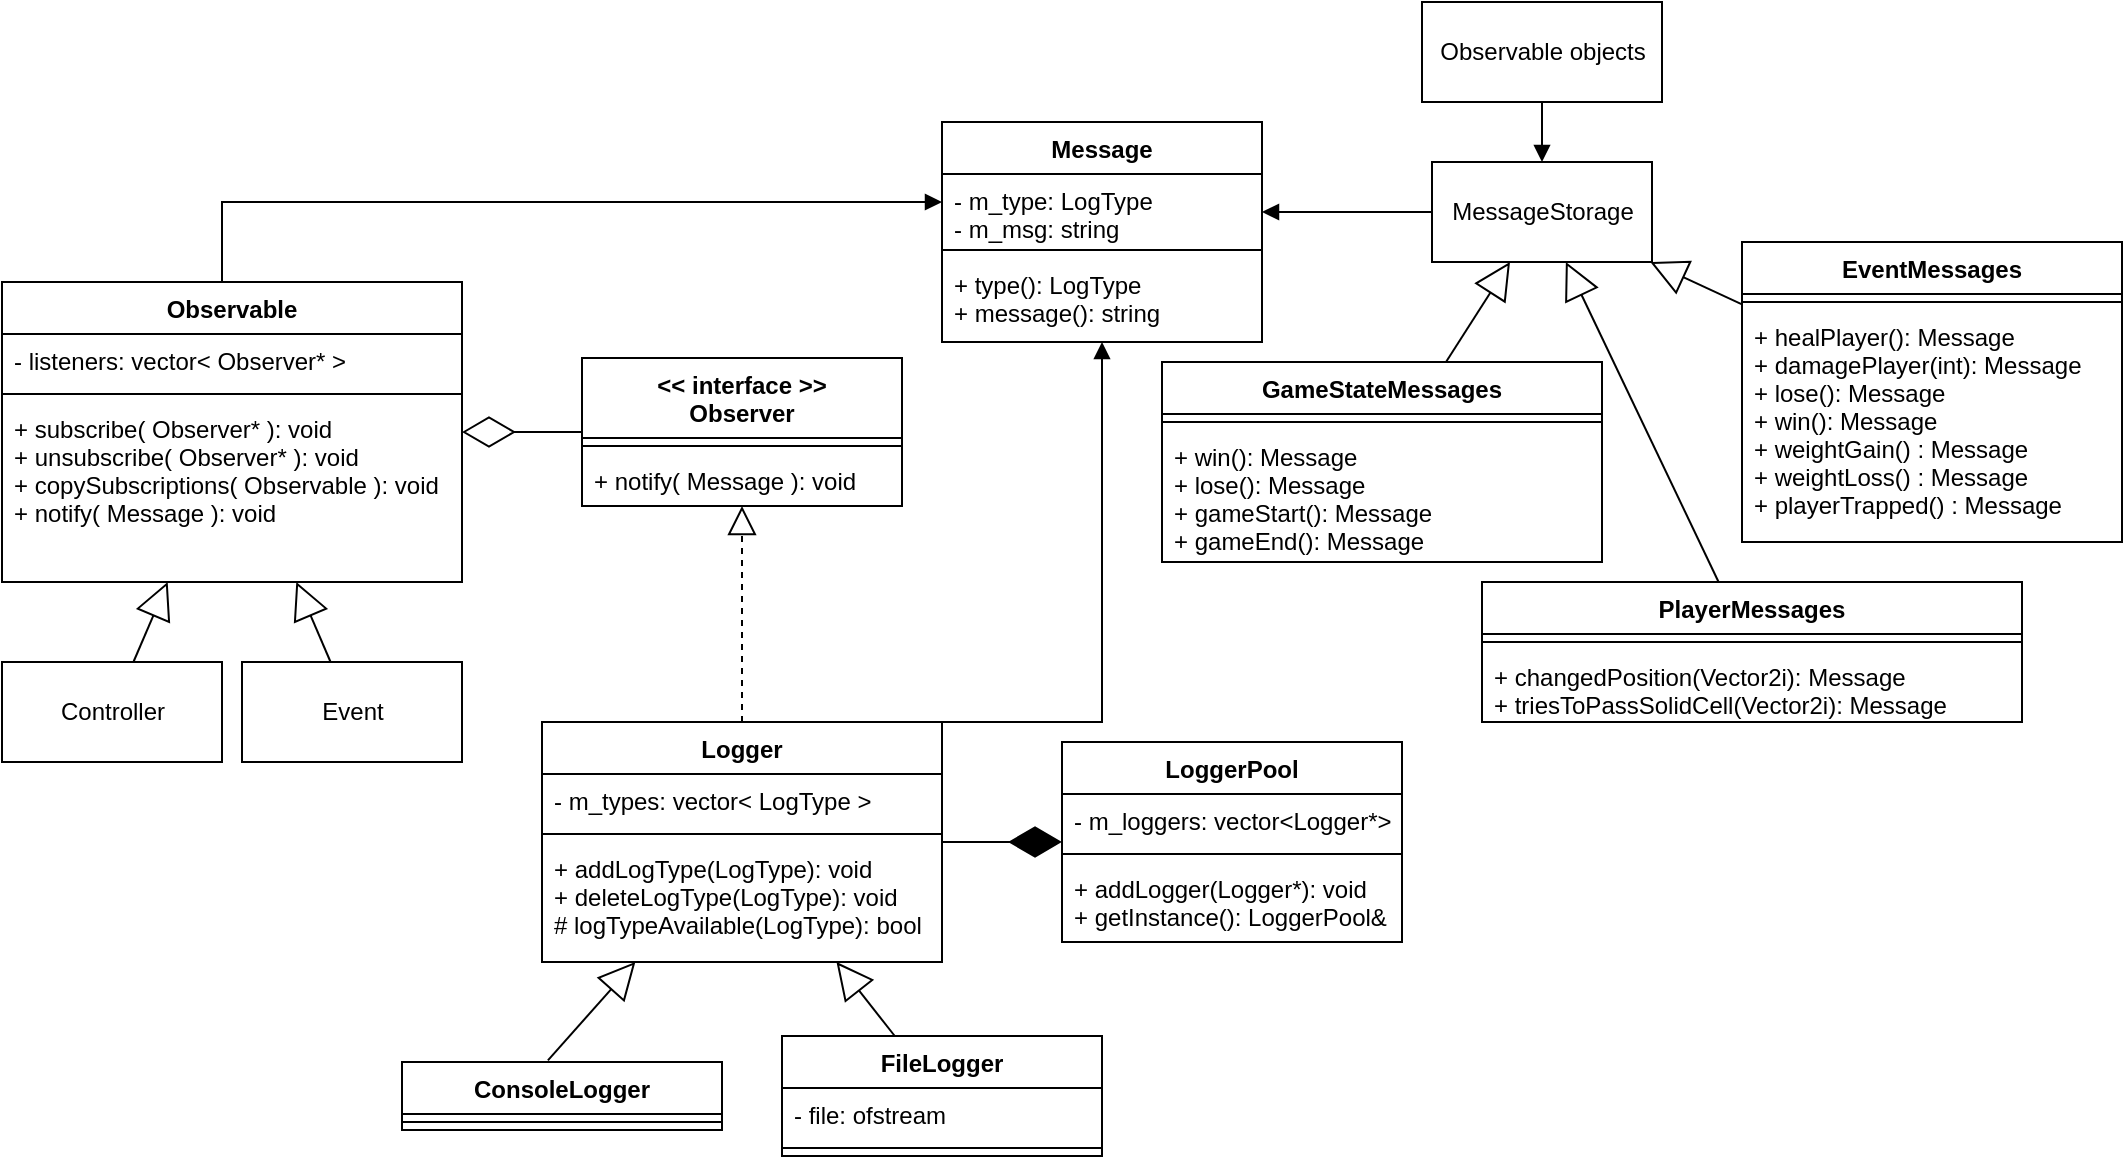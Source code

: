 <mxfile version="20.2.3" type="device"><diagram name="Page-1" id="c4acf3e9-155e-7222-9cf6-157b1a14988f"><mxGraphModel dx="1730" dy="1148" grid="1" gridSize="10" guides="1" tooltips="1" connect="1" arrows="1" fold="1" page="1" pageScale="1" pageWidth="850" pageHeight="1100" background="none" math="0" shadow="0"><root><mxCell id="0"/><mxCell id="1" parent="0"/><mxCell id="xQcRAI_qYJOAI4q8yWXw-1" value="Observable" style="swimlane;fontStyle=1;align=center;verticalAlign=top;childLayout=stackLayout;horizontal=1;startSize=26;horizontalStack=0;resizeParent=1;resizeParentMax=0;resizeLast=0;collapsible=1;marginBottom=0;" parent="1" vertex="1"><mxGeometry x="490" y="150" width="230" height="150" as="geometry"/></mxCell><mxCell id="xQcRAI_qYJOAI4q8yWXw-2" value="- listeners: vector&lt; Observer* &gt;&#10;" style="text;strokeColor=none;fillColor=none;align=left;verticalAlign=top;spacingLeft=4;spacingRight=4;overflow=hidden;rotatable=0;points=[[0,0.5],[1,0.5]];portConstraint=eastwest;" parent="xQcRAI_qYJOAI4q8yWXw-1" vertex="1"><mxGeometry y="26" width="230" height="26" as="geometry"/></mxCell><mxCell id="xQcRAI_qYJOAI4q8yWXw-3" value="" style="line;strokeWidth=1;fillColor=none;align=left;verticalAlign=middle;spacingTop=-1;spacingLeft=3;spacingRight=3;rotatable=0;labelPosition=right;points=[];portConstraint=eastwest;strokeColor=inherit;" parent="xQcRAI_qYJOAI4q8yWXw-1" vertex="1"><mxGeometry y="52" width="230" height="8" as="geometry"/></mxCell><mxCell id="xQcRAI_qYJOAI4q8yWXw-4" value="+ subscribe( Observer* ): void&#10;+ unsubscribe( Observer* ): void&#10;+ copySubscriptions( Observable ): void&#10;+ notify( Message ): void" style="text;strokeColor=none;fillColor=none;align=left;verticalAlign=top;spacingLeft=4;spacingRight=4;overflow=hidden;rotatable=0;points=[[0,0.5],[1,0.5]];portConstraint=eastwest;" parent="xQcRAI_qYJOAI4q8yWXw-1" vertex="1"><mxGeometry y="60" width="230" height="90" as="geometry"/></mxCell><mxCell id="xQcRAI_qYJOAI4q8yWXw-9" value="Message" style="swimlane;fontStyle=1;align=center;verticalAlign=top;childLayout=stackLayout;horizontal=1;startSize=26;horizontalStack=0;resizeParent=1;resizeParentMax=0;resizeLast=0;collapsible=1;marginBottom=0;" parent="1" vertex="1"><mxGeometry x="960" y="70" width="160" height="110" as="geometry"/></mxCell><mxCell id="xQcRAI_qYJOAI4q8yWXw-10" value="- m_type: LogType&#10;- m_msg: string" style="text;strokeColor=none;fillColor=none;align=left;verticalAlign=top;spacingLeft=4;spacingRight=4;overflow=hidden;rotatable=0;points=[[0,0.5],[1,0.5]];portConstraint=eastwest;" parent="xQcRAI_qYJOAI4q8yWXw-9" vertex="1"><mxGeometry y="26" width="160" height="34" as="geometry"/></mxCell><mxCell id="xQcRAI_qYJOAI4q8yWXw-11" value="" style="line;strokeWidth=1;fillColor=none;align=left;verticalAlign=middle;spacingTop=-1;spacingLeft=3;spacingRight=3;rotatable=0;labelPosition=right;points=[];portConstraint=eastwest;strokeColor=inherit;" parent="xQcRAI_qYJOAI4q8yWXw-9" vertex="1"><mxGeometry y="60" width="160" height="8" as="geometry"/></mxCell><mxCell id="xQcRAI_qYJOAI4q8yWXw-12" value="+ type(): LogType&#10;+ message(): string" style="text;strokeColor=none;fillColor=none;align=left;verticalAlign=top;spacingLeft=4;spacingRight=4;overflow=hidden;rotatable=0;points=[[0,0.5],[1,0.5]];portConstraint=eastwest;" parent="xQcRAI_qYJOAI4q8yWXw-9" vertex="1"><mxGeometry y="68" width="160" height="42" as="geometry"/></mxCell><mxCell id="xQcRAI_qYJOAI4q8yWXw-21" value="" style="endArrow=diamondThin;endFill=0;endSize=24;html=1;rounded=0;" parent="1" source="xQcRAI_qYJOAI4q8yWXw-23" target="xQcRAI_qYJOAI4q8yWXw-1" edge="1"><mxGeometry width="160" relative="1" as="geometry"><mxPoint x="500" y="400" as="sourcePoint"/><mxPoint x="660" y="400" as="targetPoint"/></mxGeometry></mxCell><mxCell id="xQcRAI_qYJOAI4q8yWXw-23" value="&lt;&lt; interface &gt;&gt;&#10;Observer" style="swimlane;fontStyle=1;align=center;verticalAlign=top;childLayout=stackLayout;horizontal=1;startSize=40;horizontalStack=0;resizeParent=1;resizeParentMax=0;resizeLast=0;collapsible=1;marginBottom=0;" parent="1" vertex="1"><mxGeometry x="780" y="188" width="160" height="74" as="geometry"/></mxCell><mxCell id="xQcRAI_qYJOAI4q8yWXw-25" value="" style="line;strokeWidth=1;fillColor=none;align=left;verticalAlign=middle;spacingTop=-1;spacingLeft=3;spacingRight=3;rotatable=0;labelPosition=right;points=[];portConstraint=eastwest;strokeColor=inherit;" parent="xQcRAI_qYJOAI4q8yWXw-23" vertex="1"><mxGeometry y="40" width="160" height="8" as="geometry"/></mxCell><mxCell id="xQcRAI_qYJOAI4q8yWXw-26" value="+ notify( Message ): void" style="text;strokeColor=none;fillColor=none;align=left;verticalAlign=top;spacingLeft=4;spacingRight=4;overflow=hidden;rotatable=0;points=[[0,0.5],[1,0.5]];portConstraint=eastwest;" parent="xQcRAI_qYJOAI4q8yWXw-23" vertex="1"><mxGeometry y="48" width="160" height="26" as="geometry"/></mxCell><mxCell id="xQcRAI_qYJOAI4q8yWXw-27" value="" style="endArrow=block;endSize=16;endFill=0;html=1;rounded=0;" parent="1" source="xQcRAI_qYJOAI4q8yWXw-33" target="kV28s9mM7y8W0vbaSwAl-1" edge="1"><mxGeometry x="0.125" y="60" width="160" relative="1" as="geometry"><mxPoint x="990" y="450" as="sourcePoint"/><mxPoint x="938.289" y="404" as="targetPoint"/><Array as="points"/><mxPoint as="offset"/></mxGeometry></mxCell><mxCell id="xQcRAI_qYJOAI4q8yWXw-28" value="" style="endArrow=block;dashed=1;endFill=0;endSize=12;html=1;rounded=0;" parent="1" source="kV28s9mM7y8W0vbaSwAl-1" target="xQcRAI_qYJOAI4q8yWXw-23" edge="1"><mxGeometry width="160" relative="1" as="geometry"><mxPoint x="860" y="370" as="sourcePoint"/><mxPoint x="1070" y="340" as="targetPoint"/></mxGeometry></mxCell><mxCell id="xQcRAI_qYJOAI4q8yWXw-29" value="ConsoleLogger" style="swimlane;fontStyle=1;align=center;verticalAlign=top;childLayout=stackLayout;horizontal=1;startSize=26;horizontalStack=0;resizeParent=1;resizeParentMax=0;resizeLast=0;collapsible=1;marginBottom=0;" parent="1" vertex="1"><mxGeometry x="690" y="540" width="160" height="34" as="geometry"/></mxCell><mxCell id="xQcRAI_qYJOAI4q8yWXw-31" value="" style="line;strokeWidth=1;fillColor=none;align=left;verticalAlign=middle;spacingTop=-1;spacingLeft=3;spacingRight=3;rotatable=0;labelPosition=right;points=[];portConstraint=eastwest;strokeColor=inherit;" parent="xQcRAI_qYJOAI4q8yWXw-29" vertex="1"><mxGeometry y="26" width="160" height="8" as="geometry"/></mxCell><mxCell id="xQcRAI_qYJOAI4q8yWXw-33" value="FileLogger" style="swimlane;fontStyle=1;align=center;verticalAlign=top;childLayout=stackLayout;horizontal=1;startSize=26;horizontalStack=0;resizeParent=1;resizeParentMax=0;resizeLast=0;collapsible=1;marginBottom=0;" parent="1" vertex="1"><mxGeometry x="880" y="527" width="160" height="60" as="geometry"/></mxCell><mxCell id="xQcRAI_qYJOAI4q8yWXw-34" value="- file: ofstream" style="text;strokeColor=none;fillColor=none;align=left;verticalAlign=top;spacingLeft=4;spacingRight=4;overflow=hidden;rotatable=0;points=[[0,0.5],[1,0.5]];portConstraint=eastwest;" parent="xQcRAI_qYJOAI4q8yWXw-33" vertex="1"><mxGeometry y="26" width="160" height="26" as="geometry"/></mxCell><mxCell id="xQcRAI_qYJOAI4q8yWXw-35" value="" style="line;strokeWidth=1;fillColor=none;align=left;verticalAlign=middle;spacingTop=-1;spacingLeft=3;spacingRight=3;rotatable=0;labelPosition=right;points=[];portConstraint=eastwest;strokeColor=inherit;" parent="xQcRAI_qYJOAI4q8yWXw-33" vertex="1"><mxGeometry y="52" width="160" height="8" as="geometry"/></mxCell><mxCell id="xQcRAI_qYJOAI4q8yWXw-37" value="" style="endArrow=block;endSize=16;endFill=0;html=1;rounded=0;exitX=0.456;exitY=-0.024;exitDx=0;exitDy=0;exitPerimeter=0;" parent="1" source="xQcRAI_qYJOAI4q8yWXw-29" target="kV28s9mM7y8W0vbaSwAl-1" edge="1"><mxGeometry x="0.125" y="60" width="160" relative="1" as="geometry"><mxPoint x="670" y="510" as="sourcePoint"/><mxPoint x="778.579" y="404" as="targetPoint"/><Array as="points"/><mxPoint as="offset"/></mxGeometry></mxCell><mxCell id="xQcRAI_qYJOAI4q8yWXw-42" value="" style="endArrow=block;endFill=1;html=1;edgeStyle=orthogonalEdgeStyle;align=left;verticalAlign=top;rounded=0;" parent="1" target="xQcRAI_qYJOAI4q8yWXw-9" edge="1"><mxGeometry x="-1" y="171" relative="1" as="geometry"><mxPoint x="910" y="370" as="sourcePoint"/><mxPoint x="1360" y="270" as="targetPoint"/><mxPoint x="-20" y="1" as="offset"/><Array as="points"><mxPoint x="1040" y="370"/></Array></mxGeometry></mxCell><mxCell id="kV28s9mM7y8W0vbaSwAl-1" value="Logger" style="swimlane;fontStyle=1;align=center;verticalAlign=top;childLayout=stackLayout;horizontal=1;startSize=26;horizontalStack=0;resizeParent=1;resizeParentMax=0;resizeLast=0;collapsible=1;marginBottom=0;" parent="1" vertex="1"><mxGeometry x="760" y="370" width="200" height="120" as="geometry"/></mxCell><mxCell id="kV28s9mM7y8W0vbaSwAl-2" value="- m_types: vector&lt; LogType &gt;" style="text;strokeColor=none;fillColor=none;align=left;verticalAlign=top;spacingLeft=4;spacingRight=4;overflow=hidden;rotatable=0;points=[[0,0.5],[1,0.5]];portConstraint=eastwest;" parent="kV28s9mM7y8W0vbaSwAl-1" vertex="1"><mxGeometry y="26" width="200" height="26" as="geometry"/></mxCell><mxCell id="kV28s9mM7y8W0vbaSwAl-3" value="" style="line;strokeWidth=1;fillColor=none;align=left;verticalAlign=middle;spacingTop=-1;spacingLeft=3;spacingRight=3;rotatable=0;labelPosition=right;points=[];portConstraint=eastwest;strokeColor=inherit;" parent="kV28s9mM7y8W0vbaSwAl-1" vertex="1"><mxGeometry y="52" width="200" height="8" as="geometry"/></mxCell><mxCell id="kV28s9mM7y8W0vbaSwAl-4" value="+ addLogType(LogType): void&#10;+ deleteLogType(LogType): void&#10;# logTypeAvailable(LogType): bool" style="text;strokeColor=none;fillColor=none;align=left;verticalAlign=top;spacingLeft=4;spacingRight=4;overflow=hidden;rotatable=0;points=[[0,0.5],[1,0.5]];portConstraint=eastwest;" parent="kV28s9mM7y8W0vbaSwAl-1" vertex="1"><mxGeometry y="60" width="200" height="60" as="geometry"/></mxCell><mxCell id="t1VEwxBr4KXBiVlOPhvP-20" value="MessageStorage" style="html=1;" parent="1" vertex="1"><mxGeometry x="1205" y="90" width="110" height="50" as="geometry"/></mxCell><mxCell id="t1VEwxBr4KXBiVlOPhvP-21" value="GameStateMessages" style="swimlane;fontStyle=1;align=center;verticalAlign=top;childLayout=stackLayout;horizontal=1;startSize=26;horizontalStack=0;resizeParent=1;resizeParentMax=0;resizeLast=0;collapsible=1;marginBottom=0;" parent="1" vertex="1"><mxGeometry x="1070" y="190" width="220" height="100" as="geometry"/></mxCell><mxCell id="t1VEwxBr4KXBiVlOPhvP-22" value="" style="line;strokeWidth=1;fillColor=none;align=left;verticalAlign=middle;spacingTop=-1;spacingLeft=3;spacingRight=3;rotatable=0;labelPosition=right;points=[];portConstraint=eastwest;strokeColor=inherit;" parent="t1VEwxBr4KXBiVlOPhvP-21" vertex="1"><mxGeometry y="26" width="220" height="8" as="geometry"/></mxCell><mxCell id="t1VEwxBr4KXBiVlOPhvP-23" value="+ win(): Message&#10;+ lose(): Message&#10;+ gameStart(): Message&#10;+ gameEnd(): Message" style="text;strokeColor=none;fillColor=none;align=left;verticalAlign=top;spacingLeft=4;spacingRight=4;overflow=hidden;rotatable=0;points=[[0,0.5],[1,0.5]];portConstraint=eastwest;" parent="t1VEwxBr4KXBiVlOPhvP-21" vertex="1"><mxGeometry y="34" width="220" height="66" as="geometry"/></mxCell><mxCell id="t1VEwxBr4KXBiVlOPhvP-24" value="PlayerMessages" style="swimlane;fontStyle=1;align=center;verticalAlign=top;childLayout=stackLayout;horizontal=1;startSize=26;horizontalStack=0;resizeParent=1;resizeParentMax=0;resizeLast=0;collapsible=1;marginBottom=0;" parent="1" vertex="1"><mxGeometry x="1230" y="300" width="270" height="70" as="geometry"/></mxCell><mxCell id="t1VEwxBr4KXBiVlOPhvP-25" value="" style="line;strokeWidth=1;fillColor=none;align=left;verticalAlign=middle;spacingTop=-1;spacingLeft=3;spacingRight=3;rotatable=0;labelPosition=right;points=[];portConstraint=eastwest;strokeColor=inherit;" parent="t1VEwxBr4KXBiVlOPhvP-24" vertex="1"><mxGeometry y="26" width="270" height="8" as="geometry"/></mxCell><mxCell id="t1VEwxBr4KXBiVlOPhvP-26" value="+ changedPosition(Vector2i): Message&#10;+ triesToPassSolidCell(Vector2i): Message" style="text;strokeColor=none;fillColor=none;align=left;verticalAlign=top;spacingLeft=4;spacingRight=4;overflow=hidden;rotatable=0;points=[[0,0.5],[1,0.5]];portConstraint=eastwest;" parent="t1VEwxBr4KXBiVlOPhvP-24" vertex="1"><mxGeometry y="34" width="270" height="36" as="geometry"/></mxCell><mxCell id="t1VEwxBr4KXBiVlOPhvP-27" value="EventMessages" style="swimlane;fontStyle=1;align=center;verticalAlign=top;childLayout=stackLayout;horizontal=1;startSize=26;horizontalStack=0;resizeParent=1;resizeParentMax=0;resizeLast=0;collapsible=1;marginBottom=0;" parent="1" vertex="1"><mxGeometry x="1360" y="130" width="190" height="150" as="geometry"/></mxCell><mxCell id="t1VEwxBr4KXBiVlOPhvP-28" value="" style="line;strokeWidth=1;fillColor=none;align=left;verticalAlign=middle;spacingTop=-1;spacingLeft=3;spacingRight=3;rotatable=0;labelPosition=right;points=[];portConstraint=eastwest;strokeColor=inherit;" parent="t1VEwxBr4KXBiVlOPhvP-27" vertex="1"><mxGeometry y="26" width="190" height="8" as="geometry"/></mxCell><mxCell id="t1VEwxBr4KXBiVlOPhvP-29" value="+ healPlayer(): Message&#10;+ damagePlayer(int): Message&#10;+ lose(): Message&#10;+ win(): Message&#10;+ weightGain() : Message&#10;+ weightLoss() : Message&#10;+ playerTrapped() : Message" style="text;strokeColor=none;fillColor=none;align=left;verticalAlign=top;spacingLeft=4;spacingRight=4;overflow=hidden;rotatable=0;points=[[0,0.5],[1,0.5]];portConstraint=eastwest;" parent="t1VEwxBr4KXBiVlOPhvP-27" vertex="1"><mxGeometry y="34" width="190" height="116" as="geometry"/></mxCell><mxCell id="t1VEwxBr4KXBiVlOPhvP-30" value="" style="endArrow=block;endSize=16;endFill=0;html=1;rounded=0;" parent="1" source="t1VEwxBr4KXBiVlOPhvP-24" target="t1VEwxBr4KXBiVlOPhvP-20" edge="1"><mxGeometry x="-0.125" y="140" width="160" relative="1" as="geometry"><mxPoint x="1080" y="100" as="sourcePoint"/><mxPoint x="1240" y="100" as="targetPoint"/><mxPoint as="offset"/></mxGeometry></mxCell><mxCell id="t1VEwxBr4KXBiVlOPhvP-31" value="" style="endArrow=block;endSize=16;endFill=0;html=1;rounded=0;" parent="1" source="t1VEwxBr4KXBiVlOPhvP-27" target="t1VEwxBr4KXBiVlOPhvP-20" edge="1"><mxGeometry x="-0.125" y="140" width="160" relative="1" as="geometry"><mxPoint x="1090" y="110" as="sourcePoint"/><mxPoint x="1250" y="110" as="targetPoint"/><mxPoint as="offset"/></mxGeometry></mxCell><mxCell id="t1VEwxBr4KXBiVlOPhvP-32" value="" style="endArrow=block;endSize=16;endFill=0;html=1;rounded=0;" parent="1" source="t1VEwxBr4KXBiVlOPhvP-21" target="t1VEwxBr4KXBiVlOPhvP-20" edge="1"><mxGeometry x="-0.125" y="140" width="160" relative="1" as="geometry"><mxPoint x="1100" y="120" as="sourcePoint"/><mxPoint x="1260" y="120" as="targetPoint"/><mxPoint as="offset"/></mxGeometry></mxCell><mxCell id="eeQzbSHeFvA9WY4KLyxd-1" value="LoggerPool" style="swimlane;fontStyle=1;align=center;verticalAlign=top;childLayout=stackLayout;horizontal=1;startSize=26;horizontalStack=0;resizeParent=1;resizeParentMax=0;resizeLast=0;collapsible=1;marginBottom=0;" parent="1" vertex="1"><mxGeometry x="1020" y="380" width="170" height="100" as="geometry"/></mxCell><mxCell id="eeQzbSHeFvA9WY4KLyxd-2" value="- m_loggers: vector&lt;Logger*&gt;" style="text;strokeColor=none;fillColor=none;align=left;verticalAlign=top;spacingLeft=4;spacingRight=4;overflow=hidden;rotatable=0;points=[[0,0.5],[1,0.5]];portConstraint=eastwest;" parent="eeQzbSHeFvA9WY4KLyxd-1" vertex="1"><mxGeometry y="26" width="170" height="26" as="geometry"/></mxCell><mxCell id="eeQzbSHeFvA9WY4KLyxd-3" value="" style="line;strokeWidth=1;fillColor=none;align=left;verticalAlign=middle;spacingTop=-1;spacingLeft=3;spacingRight=3;rotatable=0;labelPosition=right;points=[];portConstraint=eastwest;strokeColor=inherit;" parent="eeQzbSHeFvA9WY4KLyxd-1" vertex="1"><mxGeometry y="52" width="170" height="8" as="geometry"/></mxCell><mxCell id="eeQzbSHeFvA9WY4KLyxd-4" value="+ addLogger(Logger*): void&#10;+ getInstance(): LoggerPool&amp;" style="text;strokeColor=none;fillColor=none;align=left;verticalAlign=top;spacingLeft=4;spacingRight=4;overflow=hidden;rotatable=0;points=[[0,0.5],[1,0.5]];portConstraint=eastwest;" parent="eeQzbSHeFvA9WY4KLyxd-1" vertex="1"><mxGeometry y="60" width="170" height="40" as="geometry"/></mxCell><mxCell id="eeQzbSHeFvA9WY4KLyxd-5" value="" style="endArrow=diamondThin;endFill=1;endSize=24;html=1;rounded=0;strokeColor=default;" parent="1" source="kV28s9mM7y8W0vbaSwAl-1" target="eeQzbSHeFvA9WY4KLyxd-1" edge="1"><mxGeometry width="160" relative="1" as="geometry"><mxPoint x="640" y="-60" as="sourcePoint"/><mxPoint x="800" y="-60" as="targetPoint"/><Array as="points"/></mxGeometry></mxCell><mxCell id="jllFmiFvoMQhMd-0S2YO-3" value="" style="endArrow=block;endFill=1;html=1;edgeStyle=orthogonalEdgeStyle;align=left;verticalAlign=top;rounded=0;" parent="1" source="t1VEwxBr4KXBiVlOPhvP-20" target="xQcRAI_qYJOAI4q8yWXw-9" edge="1"><mxGeometry x="-1" y="171" relative="1" as="geometry"><mxPoint x="1600" y="50" as="sourcePoint"/><mxPoint x="1100.059" y="150" as="targetPoint"/><mxPoint x="-20" y="1" as="offset"/><Array as="points"><mxPoint x="1230" y="105"/><mxPoint x="1230" y="105"/></Array></mxGeometry></mxCell><mxCell id="jllFmiFvoMQhMd-0S2YO-4" value="Observable objects" style="html=1;" parent="1" vertex="1"><mxGeometry x="1200" y="10" width="120" height="50" as="geometry"/></mxCell><mxCell id="jllFmiFvoMQhMd-0S2YO-5" value="" style="endArrow=block;endFill=1;html=1;edgeStyle=orthogonalEdgeStyle;align=left;verticalAlign=top;rounded=0;" parent="1" source="jllFmiFvoMQhMd-0S2YO-4" target="t1VEwxBr4KXBiVlOPhvP-20" edge="1"><mxGeometry x="-1" y="171" relative="1" as="geometry"><mxPoint x="1540.059" y="120" as="sourcePoint"/><mxPoint x="1020" y="1.137e-13" as="targetPoint"/><mxPoint x="-20" y="1" as="offset"/><Array as="points"><mxPoint x="1265" y="100"/><mxPoint x="1265" y="100"/></Array></mxGeometry></mxCell><mxCell id="m-qybzEcEKKThO2cEfyD-1" value="" style="endArrow=block;endFill=1;html=1;edgeStyle=orthogonalEdgeStyle;align=left;verticalAlign=top;rounded=0;" edge="1" parent="1" source="xQcRAI_qYJOAI4q8yWXw-1" target="xQcRAI_qYJOAI4q8yWXw-9"><mxGeometry x="-1" y="171" relative="1" as="geometry"><mxPoint x="400" y="280" as="sourcePoint"/><mxPoint x="1010" y="80" as="targetPoint"/><Array as="points"><mxPoint x="600" y="110"/></Array><mxPoint x="-20" y="1" as="offset"/></mxGeometry></mxCell><mxCell id="m-qybzEcEKKThO2cEfyD-2" value="Controller" style="html=1;" vertex="1" parent="1"><mxGeometry x="490" y="340" width="110" height="50" as="geometry"/></mxCell><mxCell id="m-qybzEcEKKThO2cEfyD-3" value="Event" style="html=1;" vertex="1" parent="1"><mxGeometry x="610" y="340" width="110" height="50" as="geometry"/></mxCell><mxCell id="m-qybzEcEKKThO2cEfyD-4" value="" style="endArrow=block;endSize=16;endFill=0;html=1;rounded=0;" edge="1" parent="1" source="m-qybzEcEKKThO2cEfyD-2" target="xQcRAI_qYJOAI4q8yWXw-1"><mxGeometry x="0.125" y="60" width="160" relative="1" as="geometry"><mxPoint x="687.96" y="529.184" as="sourcePoint"/><mxPoint x="770" y="442.778" as="targetPoint"/><Array as="points"/><mxPoint as="offset"/></mxGeometry></mxCell><mxCell id="m-qybzEcEKKThO2cEfyD-5" value="" style="endArrow=block;endSize=16;endFill=0;html=1;rounded=0;" edge="1" parent="1" source="m-qybzEcEKKThO2cEfyD-3" target="xQcRAI_qYJOAI4q8yWXw-1"><mxGeometry x="0.125" y="60" width="160" relative="1" as="geometry"><mxPoint x="523.333" y="360" as="sourcePoint"/><mxPoint x="560" y="310" as="targetPoint"/><Array as="points"/><mxPoint as="offset"/></mxGeometry></mxCell></root></mxGraphModel></diagram></mxfile>